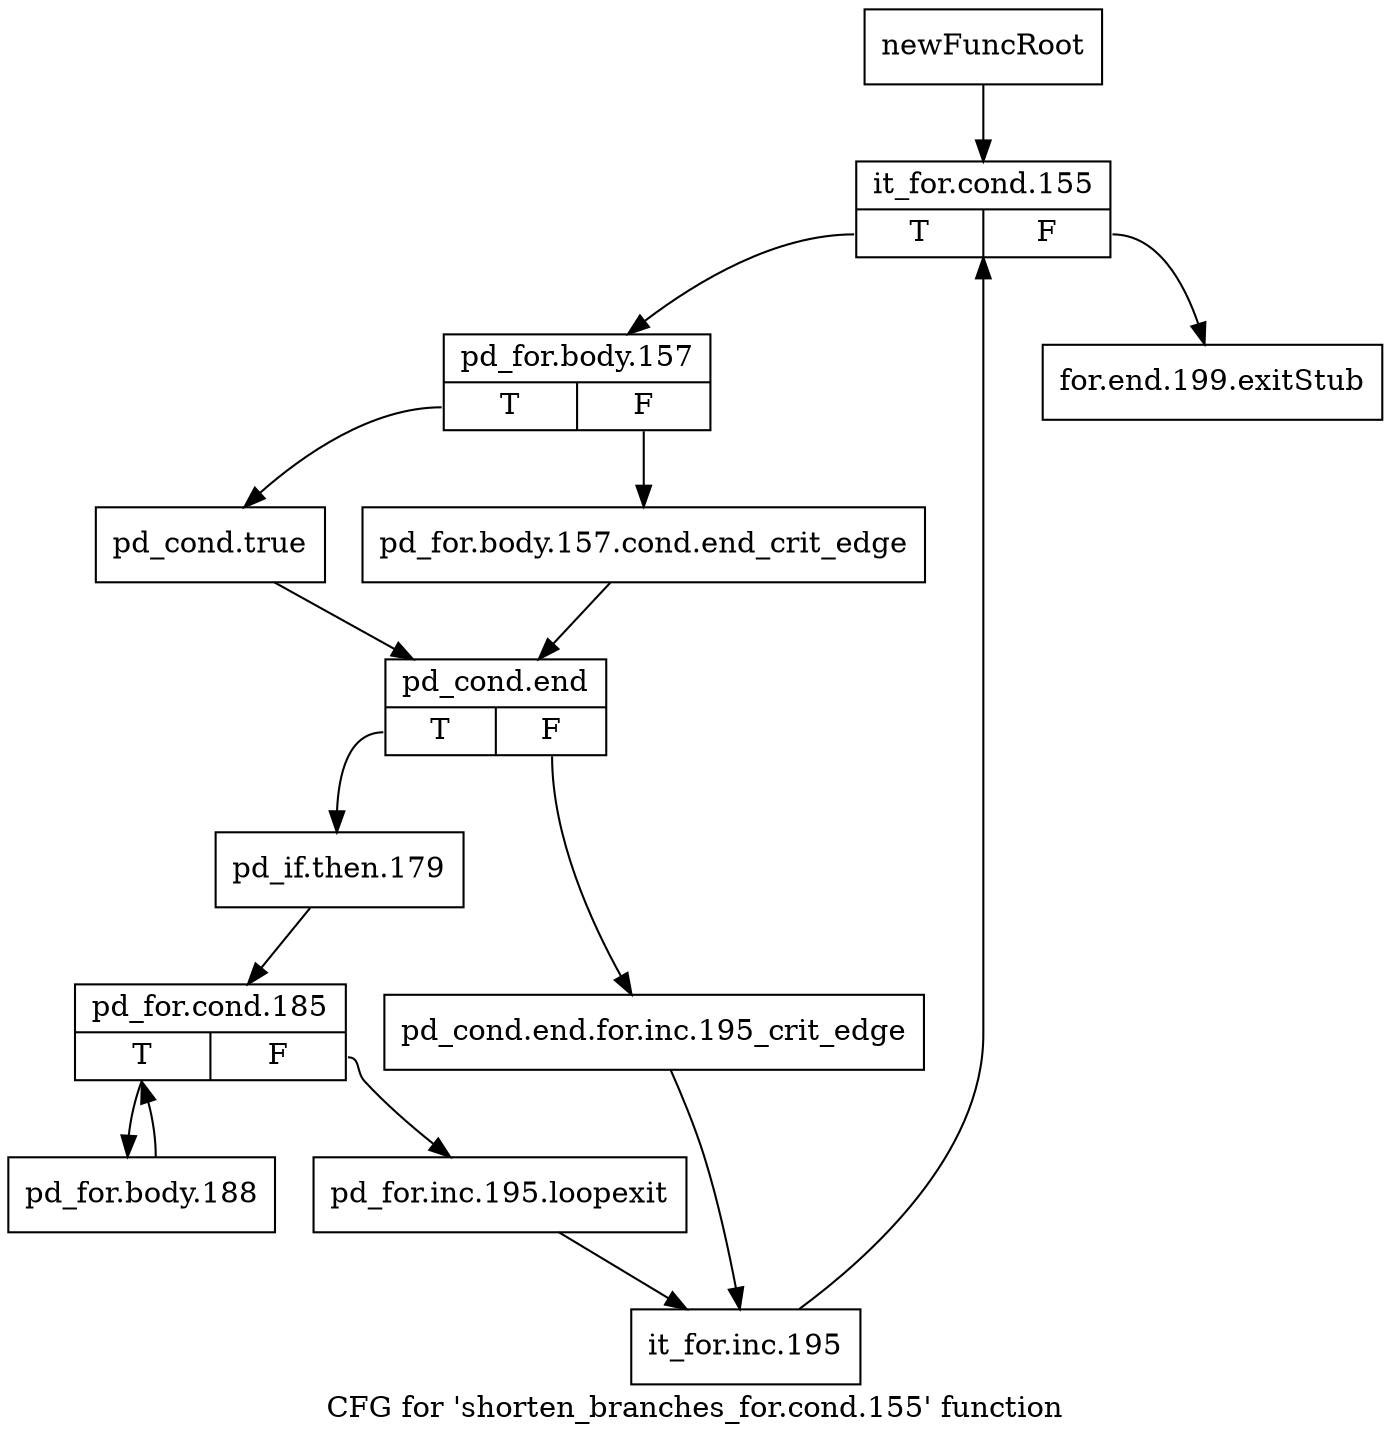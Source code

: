 digraph "CFG for 'shorten_branches_for.cond.155' function" {
	label="CFG for 'shorten_branches_for.cond.155' function";

	Node0xae11460 [shape=record,label="{newFuncRoot}"];
	Node0xae11460 -> Node0xae1e850;
	Node0xae114b0 [shape=record,label="{for.end.199.exitStub}"];
	Node0xae1e850 [shape=record,label="{it_for.cond.155|{<s0>T|<s1>F}}"];
	Node0xae1e850:s0 -> Node0xae1e8a0;
	Node0xae1e850:s1 -> Node0xae114b0;
	Node0xae1e8a0 [shape=record,label="{pd_for.body.157|{<s0>T|<s1>F}}"];
	Node0xae1e8a0:s0 -> Node0xae1e940;
	Node0xae1e8a0:s1 -> Node0xae1e8f0;
	Node0xae1e8f0 [shape=record,label="{pd_for.body.157.cond.end_crit_edge}"];
	Node0xae1e8f0 -> Node0xae1e990;
	Node0xae1e940 [shape=record,label="{pd_cond.true}"];
	Node0xae1e940 -> Node0xae1e990;
	Node0xae1e990 [shape=record,label="{pd_cond.end|{<s0>T|<s1>F}}"];
	Node0xae1e990:s0 -> Node0xae1ea30;
	Node0xae1e990:s1 -> Node0xae1e9e0;
	Node0xae1e9e0 [shape=record,label="{pd_cond.end.for.inc.195_crit_edge}"];
	Node0xae1e9e0 -> Node0xae1eb20;
	Node0xae1ea30 [shape=record,label="{pd_if.then.179}"];
	Node0xae1ea30 -> Node0xae1ea80;
	Node0xae1ea80 [shape=record,label="{pd_for.cond.185|{<s0>T|<s1>F}}"];
	Node0xae1ea80:s0 -> Node0xae1eb70;
	Node0xae1ea80:s1 -> Node0xae1ead0;
	Node0xae1ead0 [shape=record,label="{pd_for.inc.195.loopexit}"];
	Node0xae1ead0 -> Node0xae1eb20;
	Node0xae1eb20 [shape=record,label="{it_for.inc.195}"];
	Node0xae1eb20 -> Node0xae1e850;
	Node0xae1eb70 [shape=record,label="{pd_for.body.188}"];
	Node0xae1eb70 -> Node0xae1ea80;
}
